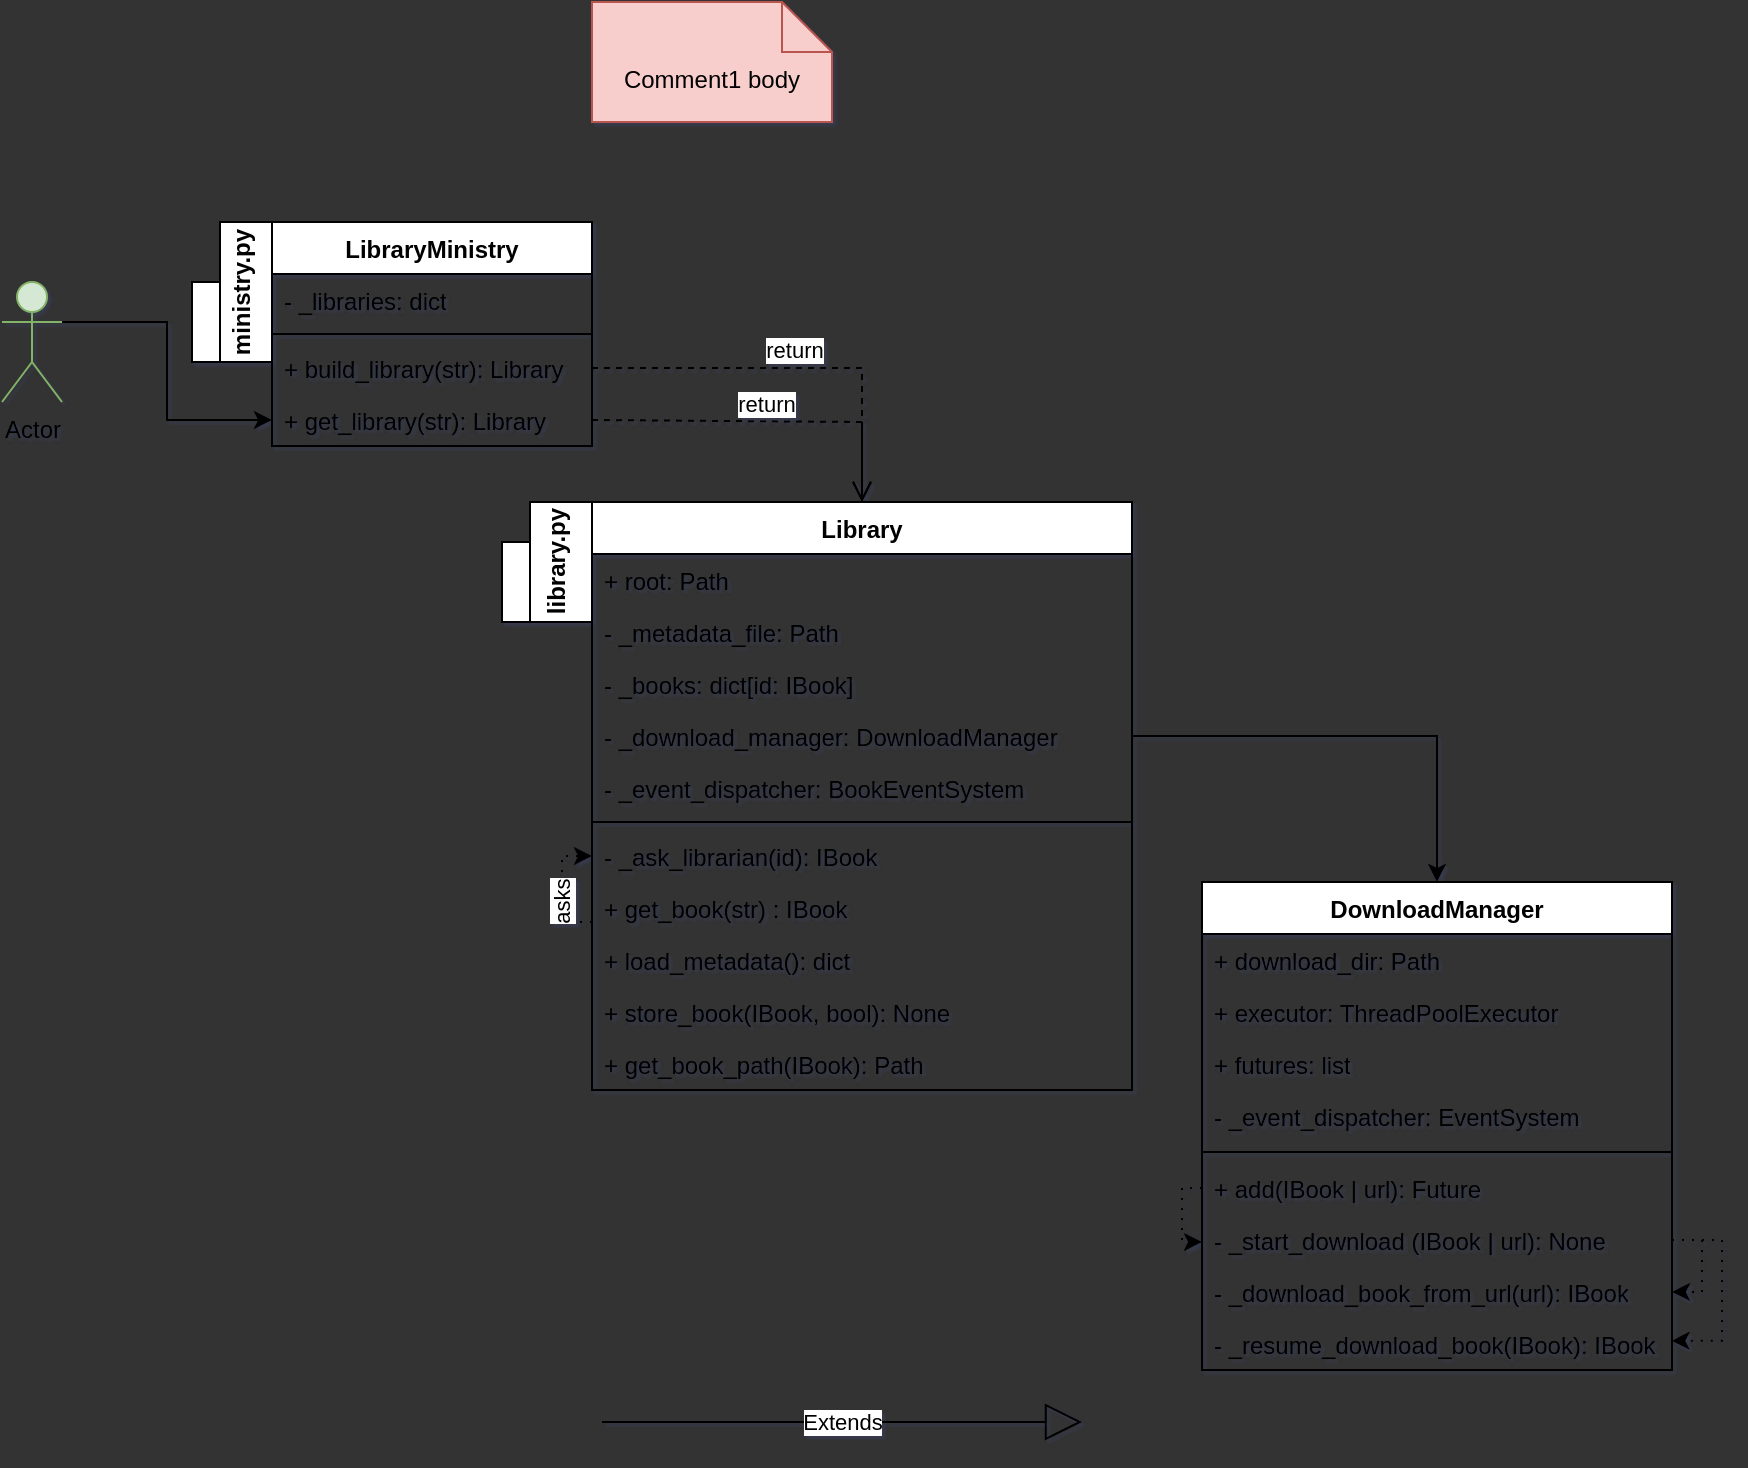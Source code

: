 <mxfile>
    <diagram id="C5RBs43oDa-KdzZeNtuy" name="Page-1">
        <mxGraphModel dx="1545" dy="363" grid="1" gridSize="10" guides="1" tooltips="1" connect="1" arrows="1" fold="1" page="1" pageScale="1" pageWidth="1169" pageHeight="827" background="#333333" math="0" shadow="1">
            <root>
                <mxCell id="WIyWlLk6GJQsqaUBKTNV-0"/>
                <mxCell id="WIyWlLk6GJQsqaUBKTNV-1" parent="WIyWlLk6GJQsqaUBKTNV-0"/>
                <mxCell id="P9E268Bw0gb1X7N-w08P-5" value="ministry.py" style="shape=folder;fontStyle=1;spacingTop=10;tabWidth=40;tabHeight=14;tabPosition=left;html=1;whiteSpace=wrap;flipV=0;direction=north;horizontal=0;" parent="WIyWlLk6GJQsqaUBKTNV-1" vertex="1">
                    <mxGeometry x="-15" y="140" width="40" height="70" as="geometry"/>
                </mxCell>
                <mxCell id="P9E268Bw0gb1X7N-w08P-38" style="edgeStyle=orthogonalEdgeStyle;rounded=0;orthogonalLoop=1;jettySize=auto;html=1;exitX=1;exitY=0.333;exitDx=0;exitDy=0;exitPerimeter=0;entryX=0;entryY=0.5;entryDx=0;entryDy=0;" parent="WIyWlLk6GJQsqaUBKTNV-1" source="P9E268Bw0gb1X7N-w08P-6" target="P9E268Bw0gb1X7N-w08P-27" edge="1">
                    <mxGeometry relative="1" as="geometry">
                        <mxPoint x="130" y="300" as="targetPoint"/>
                    </mxGeometry>
                </mxCell>
                <mxCell id="P9E268Bw0gb1X7N-w08P-6" value="Actor" style="shape=umlActor;verticalLabelPosition=bottom;verticalAlign=top;html=1;fillColor=#d5e8d4;strokeColor=#82b366;" parent="WIyWlLk6GJQsqaUBKTNV-1" vertex="1">
                    <mxGeometry x="-110" y="170" width="30" height="60" as="geometry"/>
                </mxCell>
                <mxCell id="P9E268Bw0gb1X7N-w08P-15" value="LibraryMinistry" style="swimlane;fontStyle=1;align=center;verticalAlign=top;childLayout=stackLayout;horizontal=1;startSize=26;horizontalStack=0;resizeParent=1;resizeParentMax=0;resizeLast=0;collapsible=1;marginBottom=0;whiteSpace=wrap;html=1;" parent="WIyWlLk6GJQsqaUBKTNV-1" vertex="1">
                    <mxGeometry x="25" y="140" width="160" height="112" as="geometry">
                        <mxRectangle x="110" y="200" width="100" height="30" as="alternateBounds"/>
                    </mxGeometry>
                </mxCell>
                <mxCell id="P9E268Bw0gb1X7N-w08P-19" value="- _libraries: dict" style="text;strokeColor=none;fillColor=none;align=left;verticalAlign=top;spacingLeft=4;spacingRight=4;overflow=hidden;rotatable=0;points=[[0,0.5],[1,0.5]];portConstraint=eastwest;whiteSpace=wrap;html=1;" parent="P9E268Bw0gb1X7N-w08P-15" vertex="1">
                    <mxGeometry y="26" width="160" height="26" as="geometry"/>
                </mxCell>
                <mxCell id="P9E268Bw0gb1X7N-w08P-17" value="" style="line;strokeWidth=1;fillColor=none;align=left;verticalAlign=middle;spacingTop=-1;spacingLeft=3;spacingRight=3;rotatable=0;labelPosition=right;points=[];portConstraint=eastwest;strokeColor=inherit;" parent="P9E268Bw0gb1X7N-w08P-15" vertex="1">
                    <mxGeometry y="52" width="160" height="8" as="geometry"/>
                </mxCell>
                <mxCell id="P9E268Bw0gb1X7N-w08P-18" value="+ build_library(str): Library" style="text;strokeColor=none;fillColor=none;align=left;verticalAlign=top;spacingLeft=4;spacingRight=4;overflow=hidden;rotatable=0;points=[[0,0.5],[1,0.5]];portConstraint=eastwest;whiteSpace=wrap;html=1;" parent="P9E268Bw0gb1X7N-w08P-15" vertex="1">
                    <mxGeometry y="60" width="160" height="26" as="geometry"/>
                </mxCell>
                <mxCell id="P9E268Bw0gb1X7N-w08P-27" value="+ get_library(str): Library" style="text;strokeColor=none;fillColor=none;align=left;verticalAlign=top;spacingLeft=4;spacingRight=4;overflow=hidden;rotatable=0;points=[[0,0.5],[1,0.5]];portConstraint=eastwest;whiteSpace=wrap;html=1;" parent="P9E268Bw0gb1X7N-w08P-15" vertex="1">
                    <mxGeometry y="86" width="160" height="26" as="geometry"/>
                </mxCell>
                <mxCell id="P9E268Bw0gb1X7N-w08P-23" value="Library" style="swimlane;fontStyle=1;align=center;verticalAlign=top;childLayout=stackLayout;horizontal=1;startSize=26;horizontalStack=0;resizeParent=1;resizeParentMax=0;resizeLast=0;collapsible=1;marginBottom=0;whiteSpace=wrap;html=1;" parent="WIyWlLk6GJQsqaUBKTNV-1" vertex="1">
                    <mxGeometry x="185" y="280" width="270" height="294" as="geometry"/>
                </mxCell>
                <mxCell id="P9E268Bw0gb1X7N-w08P-24" value="+ root: Path" style="text;strokeColor=none;fillColor=none;align=left;verticalAlign=top;spacingLeft=4;spacingRight=4;overflow=hidden;rotatable=0;points=[[0,0.5],[1,0.5]];portConstraint=eastwest;whiteSpace=wrap;html=1;" parent="P9E268Bw0gb1X7N-w08P-23" vertex="1">
                    <mxGeometry y="26" width="270" height="26" as="geometry"/>
                </mxCell>
                <mxCell id="P9E268Bw0gb1X7N-w08P-30" value="- _metadata_file: Path" style="text;strokeColor=none;fillColor=none;align=left;verticalAlign=top;spacingLeft=4;spacingRight=4;overflow=hidden;rotatable=0;points=[[0,0.5],[1,0.5]];portConstraint=eastwest;whiteSpace=wrap;html=1;" parent="P9E268Bw0gb1X7N-w08P-23" vertex="1">
                    <mxGeometry y="52" width="270" height="26" as="geometry"/>
                </mxCell>
                <mxCell id="P9E268Bw0gb1X7N-w08P-33" value="- _books: dict[id: IBook]" style="text;strokeColor=none;fillColor=none;align=left;verticalAlign=top;spacingLeft=4;spacingRight=4;overflow=hidden;rotatable=0;points=[[0,0.5],[1,0.5]];portConstraint=eastwest;whiteSpace=wrap;html=1;" parent="P9E268Bw0gb1X7N-w08P-23" vertex="1">
                    <mxGeometry y="78" width="270" height="26" as="geometry"/>
                </mxCell>
                <mxCell id="P9E268Bw0gb1X7N-w08P-36" value="- _download_manager: DownloadManager" style="text;strokeColor=none;fillColor=none;align=left;verticalAlign=top;spacingLeft=4;spacingRight=4;overflow=hidden;rotatable=0;points=[[0,0.5],[1,0.5]];portConstraint=eastwest;whiteSpace=wrap;html=1;" parent="P9E268Bw0gb1X7N-w08P-23" vertex="1">
                    <mxGeometry y="104" width="270" height="26" as="geometry"/>
                </mxCell>
                <mxCell id="P9E268Bw0gb1X7N-w08P-35" value="- _event_dispatcher: BookEventSystem" style="text;strokeColor=none;fillColor=none;align=left;verticalAlign=top;spacingLeft=4;spacingRight=4;overflow=hidden;rotatable=0;points=[[0,0.5],[1,0.5]];portConstraint=eastwest;whiteSpace=wrap;html=1;" parent="P9E268Bw0gb1X7N-w08P-23" vertex="1">
                    <mxGeometry y="130" width="270" height="26" as="geometry"/>
                </mxCell>
                <mxCell id="P9E268Bw0gb1X7N-w08P-25" value="" style="line;strokeWidth=1;fillColor=none;align=left;verticalAlign=middle;spacingTop=-1;spacingLeft=3;spacingRight=3;rotatable=0;labelPosition=right;points=[];portConstraint=eastwest;strokeColor=inherit;" parent="P9E268Bw0gb1X7N-w08P-23" vertex="1">
                    <mxGeometry y="156" width="270" height="8" as="geometry"/>
                </mxCell>
                <mxCell id="P9E268Bw0gb1X7N-w08P-91" value="asks" style="edgeStyle=orthogonalEdgeStyle;rounded=0;orthogonalLoop=1;jettySize=auto;html=1;dashed=1;dashPattern=1 4;entryX=0;entryY=0.5;entryDx=0;entryDy=0;horizontal=0;" parent="P9E268Bw0gb1X7N-w08P-23" source="P9E268Bw0gb1X7N-w08P-28" target="P9E268Bw0gb1X7N-w08P-26" edge="1">
                    <mxGeometry x="-0.206" relative="1" as="geometry">
                        <mxPoint x="-95" y="210" as="sourcePoint"/>
                        <Array as="points">
                            <mxPoint x="-15" y="210"/>
                            <mxPoint x="-15" y="177"/>
                        </Array>
                        <mxPoint as="offset"/>
                    </mxGeometry>
                </mxCell>
                <mxCell id="P9E268Bw0gb1X7N-w08P-26" value="- _ask_librarian(id): IBook&lt;br&gt;" style="text;strokeColor=none;fillColor=none;align=left;verticalAlign=top;spacingLeft=4;spacingRight=4;overflow=hidden;rotatable=0;points=[[0,0.5],[1,0.5]];portConstraint=eastwest;whiteSpace=wrap;html=1;" parent="P9E268Bw0gb1X7N-w08P-23" vertex="1">
                    <mxGeometry y="164" width="270" height="26" as="geometry"/>
                </mxCell>
                <mxCell id="P9E268Bw0gb1X7N-w08P-28" value="+ get_book(str) : IBook" style="text;strokeColor=none;fillColor=none;align=left;verticalAlign=top;spacingLeft=4;spacingRight=4;overflow=hidden;rotatable=0;points=[[0,0.5],[1,0.5]];portConstraint=eastwest;whiteSpace=wrap;html=1;" parent="P9E268Bw0gb1X7N-w08P-23" vertex="1">
                    <mxGeometry y="190" width="270" height="26" as="geometry"/>
                </mxCell>
                <mxCell id="P9E268Bw0gb1X7N-w08P-29" value="+ load_metadata(): dict" style="text;strokeColor=none;fillColor=none;align=left;verticalAlign=top;spacingLeft=4;spacingRight=4;overflow=hidden;rotatable=0;points=[[0,0.5],[1,0.5]];portConstraint=eastwest;whiteSpace=wrap;html=1;" parent="P9E268Bw0gb1X7N-w08P-23" vertex="1">
                    <mxGeometry y="216" width="270" height="26" as="geometry"/>
                </mxCell>
                <mxCell id="P9E268Bw0gb1X7N-w08P-31" value="+ store_book(IBook, bool): None" style="text;strokeColor=none;fillColor=none;align=left;verticalAlign=top;spacingLeft=4;spacingRight=4;overflow=hidden;rotatable=0;points=[[0,0.5],[1,0.5]];portConstraint=eastwest;whiteSpace=wrap;html=1;" parent="P9E268Bw0gb1X7N-w08P-23" vertex="1">
                    <mxGeometry y="242" width="270" height="26" as="geometry"/>
                </mxCell>
                <mxCell id="P9E268Bw0gb1X7N-w08P-34" value="+ get_book_path(IBook): Path" style="text;strokeColor=none;fillColor=none;align=left;verticalAlign=top;spacingLeft=4;spacingRight=4;overflow=hidden;rotatable=0;points=[[0,0.5],[1,0.5]];portConstraint=eastwest;whiteSpace=wrap;html=1;" parent="P9E268Bw0gb1X7N-w08P-23" vertex="1">
                    <mxGeometry y="268" width="270" height="26" as="geometry"/>
                </mxCell>
                <mxCell id="P9E268Bw0gb1X7N-w08P-39" value="library.py" style="shape=folder;fontStyle=1;spacingTop=10;tabWidth=40;tabHeight=14;tabPosition=left;html=1;whiteSpace=wrap;direction=north;horizontal=0;" parent="WIyWlLk6GJQsqaUBKTNV-1" vertex="1">
                    <mxGeometry x="140" y="280" width="45" height="60" as="geometry"/>
                </mxCell>
                <mxCell id="P9E268Bw0gb1X7N-w08P-42" value="return" style="html=1;verticalAlign=bottom;endArrow=open;dashed=1;endSize=8;curved=0;rounded=0;entryX=0.5;entryY=0;entryDx=0;entryDy=0;exitX=1;exitY=0.5;exitDx=0;exitDy=0;" parent="WIyWlLk6GJQsqaUBKTNV-1" source="P9E268Bw0gb1X7N-w08P-18" target="P9E268Bw0gb1X7N-w08P-23" edge="1">
                    <mxGeometry relative="1" as="geometry">
                        <mxPoint x="280" y="140" as="sourcePoint"/>
                        <mxPoint x="290" y="330" as="targetPoint"/>
                        <Array as="points">
                            <mxPoint x="320" y="213"/>
                        </Array>
                    </mxGeometry>
                </mxCell>
                <mxCell id="P9E268Bw0gb1X7N-w08P-43" value="return" style="html=1;verticalAlign=bottom;endArrow=open;dashed=1;endSize=8;curved=0;rounded=0;exitX=1;exitY=0.5;exitDx=0;exitDy=0;" parent="WIyWlLk6GJQsqaUBKTNV-1" source="P9E268Bw0gb1X7N-w08P-27" target="P9E268Bw0gb1X7N-w08P-23" edge="1">
                    <mxGeometry relative="1" as="geometry">
                        <mxPoint x="195" y="223" as="sourcePoint"/>
                        <mxPoint x="440" y="250" as="targetPoint"/>
                        <Array as="points">
                            <mxPoint x="320" y="240"/>
                        </Array>
                    </mxGeometry>
                </mxCell>
                <mxCell id="P9E268Bw0gb1X7N-w08P-52" value="Extends" style="endArrow=block;endSize=16;endFill=0;html=1;rounded=0;" parent="WIyWlLk6GJQsqaUBKTNV-1" edge="1">
                    <mxGeometry width="160" relative="1" as="geometry">
                        <mxPoint x="190" y="740" as="sourcePoint"/>
                        <mxPoint x="430" y="740" as="targetPoint"/>
                    </mxGeometry>
                </mxCell>
                <mxCell id="P9E268Bw0gb1X7N-w08P-53" value="Comment1 body" style="shape=note2;boundedLbl=1;whiteSpace=wrap;html=1;size=25;verticalAlign=top;align=center;fillColor=#f8cecc;strokeColor=#b85450;" parent="WIyWlLk6GJQsqaUBKTNV-1" vertex="1">
                    <mxGeometry x="185" y="30" width="120" height="60" as="geometry"/>
                </mxCell>
                <mxCell id="P9E268Bw0gb1X7N-w08P-54" value="DownloadManager" style="swimlane;fontStyle=1;align=center;verticalAlign=top;childLayout=stackLayout;horizontal=1;startSize=26;horizontalStack=0;resizeParent=1;resizeParentMax=0;resizeLast=0;collapsible=1;marginBottom=0;whiteSpace=wrap;html=1;" parent="WIyWlLk6GJQsqaUBKTNV-1" vertex="1">
                    <mxGeometry x="490" y="470" width="235" height="244" as="geometry"/>
                </mxCell>
                <mxCell id="P9E268Bw0gb1X7N-w08P-55" value="+ download_dir: Path" style="text;strokeColor=none;fillColor=none;align=left;verticalAlign=top;spacingLeft=4;spacingRight=4;overflow=hidden;rotatable=0;points=[[0,0.5],[1,0.5]];portConstraint=eastwest;whiteSpace=wrap;html=1;" parent="P9E268Bw0gb1X7N-w08P-54" vertex="1">
                    <mxGeometry y="26" width="235" height="26" as="geometry"/>
                </mxCell>
                <mxCell id="P9E268Bw0gb1X7N-w08P-60" value="+ executor: ThreadPoolExecutor" style="text;strokeColor=none;fillColor=none;align=left;verticalAlign=top;spacingLeft=4;spacingRight=4;overflow=hidden;rotatable=0;points=[[0,0.5],[1,0.5]];portConstraint=eastwest;whiteSpace=wrap;html=1;" parent="P9E268Bw0gb1X7N-w08P-54" vertex="1">
                    <mxGeometry y="52" width="235" height="26" as="geometry"/>
                </mxCell>
                <mxCell id="P9E268Bw0gb1X7N-w08P-64" value="+ futures: list" style="text;strokeColor=none;fillColor=none;align=left;verticalAlign=top;spacingLeft=4;spacingRight=4;overflow=hidden;rotatable=0;points=[[0,0.5],[1,0.5]];portConstraint=eastwest;whiteSpace=wrap;html=1;" parent="P9E268Bw0gb1X7N-w08P-54" vertex="1">
                    <mxGeometry y="78" width="235" height="26" as="geometry"/>
                </mxCell>
                <mxCell id="P9E268Bw0gb1X7N-w08P-63" value="- _event_dispatcher: EventSystem" style="text;strokeColor=none;fillColor=none;align=left;verticalAlign=top;spacingLeft=4;spacingRight=4;overflow=hidden;rotatable=0;points=[[0,0.5],[1,0.5]];portConstraint=eastwest;whiteSpace=wrap;html=1;" parent="P9E268Bw0gb1X7N-w08P-54" vertex="1">
                    <mxGeometry y="104" width="235" height="26" as="geometry"/>
                </mxCell>
                <mxCell id="P9E268Bw0gb1X7N-w08P-56" value="" style="line;strokeWidth=1;fillColor=none;align=left;verticalAlign=middle;spacingTop=-1;spacingLeft=3;spacingRight=3;rotatable=0;labelPosition=right;points=[];portConstraint=eastwest;strokeColor=inherit;" parent="P9E268Bw0gb1X7N-w08P-54" vertex="1">
                    <mxGeometry y="130" width="235" height="10" as="geometry"/>
                </mxCell>
                <mxCell id="P9E268Bw0gb1X7N-w08P-88" style="edgeStyle=orthogonalEdgeStyle;rounded=0;orthogonalLoop=1;jettySize=auto;html=1;dashed=1;dashPattern=1 4;" parent="P9E268Bw0gb1X7N-w08P-54" source="P9E268Bw0gb1X7N-w08P-57" edge="1">
                    <mxGeometry relative="1" as="geometry">
                        <mxPoint y="180" as="targetPoint"/>
                        <Array as="points">
                            <mxPoint x="-10" y="153"/>
                            <mxPoint x="-10" y="180"/>
                        </Array>
                    </mxGeometry>
                </mxCell>
                <mxCell id="P9E268Bw0gb1X7N-w08P-57" value="+ add(IBook | url): Future" style="text;strokeColor=none;fillColor=none;align=left;verticalAlign=top;spacingLeft=4;spacingRight=4;overflow=hidden;rotatable=0;points=[[0,0.5],[1,0.5]];portConstraint=eastwest;whiteSpace=wrap;html=1;" parent="P9E268Bw0gb1X7N-w08P-54" vertex="1">
                    <mxGeometry y="140" width="235" height="26" as="geometry"/>
                </mxCell>
                <mxCell id="P9E268Bw0gb1X7N-w08P-58" value="- _start_download (IBook | url): None" style="text;strokeColor=none;fillColor=none;align=left;verticalAlign=top;spacingLeft=4;spacingRight=4;overflow=hidden;rotatable=0;points=[[0,0.5],[1,0.5]];portConstraint=eastwest;whiteSpace=wrap;html=1;" parent="P9E268Bw0gb1X7N-w08P-54" vertex="1">
                    <mxGeometry y="166" width="235" height="26" as="geometry"/>
                </mxCell>
                <mxCell id="P9E268Bw0gb1X7N-w08P-59" value="- _download_book_from_url(url): IBook" style="text;strokeColor=none;fillColor=none;align=left;verticalAlign=top;spacingLeft=4;spacingRight=4;overflow=hidden;rotatable=0;points=[[0,0.5],[1,0.5]];portConstraint=eastwest;whiteSpace=wrap;html=1;" parent="P9E268Bw0gb1X7N-w08P-54" vertex="1">
                    <mxGeometry y="192" width="235" height="26" as="geometry"/>
                </mxCell>
                <mxCell id="P9E268Bw0gb1X7N-w08P-61" value="- _resume_download_book(IBook): IBook" style="text;strokeColor=none;fillColor=none;align=left;verticalAlign=top;spacingLeft=4;spacingRight=4;overflow=hidden;rotatable=0;points=[[0,0.5],[1,0.5]];portConstraint=eastwest;whiteSpace=wrap;html=1;" parent="P9E268Bw0gb1X7N-w08P-54" vertex="1">
                    <mxGeometry y="218" width="235" height="26" as="geometry"/>
                </mxCell>
                <mxCell id="P9E268Bw0gb1X7N-w08P-89" style="edgeStyle=orthogonalEdgeStyle;rounded=0;orthogonalLoop=1;jettySize=auto;html=1;dashed=1;dashPattern=1 4;entryX=0.999;entryY=0.439;entryDx=0;entryDy=0;entryPerimeter=0;" parent="P9E268Bw0gb1X7N-w08P-54" source="P9E268Bw0gb1X7N-w08P-58" target="P9E268Bw0gb1X7N-w08P-61" edge="1">
                    <mxGeometry relative="1" as="geometry">
                        <mxPoint x="240" y="230" as="targetPoint"/>
                        <Array as="points">
                            <mxPoint x="260" y="179"/>
                            <mxPoint x="260" y="229"/>
                        </Array>
                    </mxGeometry>
                </mxCell>
                <mxCell id="P9E268Bw0gb1X7N-w08P-90" style="edgeStyle=orthogonalEdgeStyle;rounded=0;orthogonalLoop=1;jettySize=auto;html=1;dashed=1;dashPattern=1 4;entryX=1;entryY=0.5;entryDx=0;entryDy=0;" parent="P9E268Bw0gb1X7N-w08P-54" source="P9E268Bw0gb1X7N-w08P-58" target="P9E268Bw0gb1X7N-w08P-59" edge="1">
                    <mxGeometry relative="1" as="geometry">
                        <mxPoint x="250" y="210" as="targetPoint"/>
                        <Array as="points">
                            <mxPoint x="250" y="179"/>
                            <mxPoint x="250" y="205"/>
                        </Array>
                    </mxGeometry>
                </mxCell>
                <mxCell id="P9E268Bw0gb1X7N-w08P-76" style="rounded=0;orthogonalLoop=1;jettySize=auto;html=1;exitX=1;exitY=0.5;exitDx=0;exitDy=0;entryX=0.5;entryY=0;entryDx=0;entryDy=0;jumpStyle=none;edgeStyle=orthogonalEdgeStyle;" parent="WIyWlLk6GJQsqaUBKTNV-1" source="P9E268Bw0gb1X7N-w08P-36" target="P9E268Bw0gb1X7N-w08P-54" edge="1">
                    <mxGeometry relative="1" as="geometry">
                        <mxPoint x="690" y="210" as="targetPoint"/>
                    </mxGeometry>
                </mxCell>
            </root>
        </mxGraphModel>
    </diagram>
</mxfile>